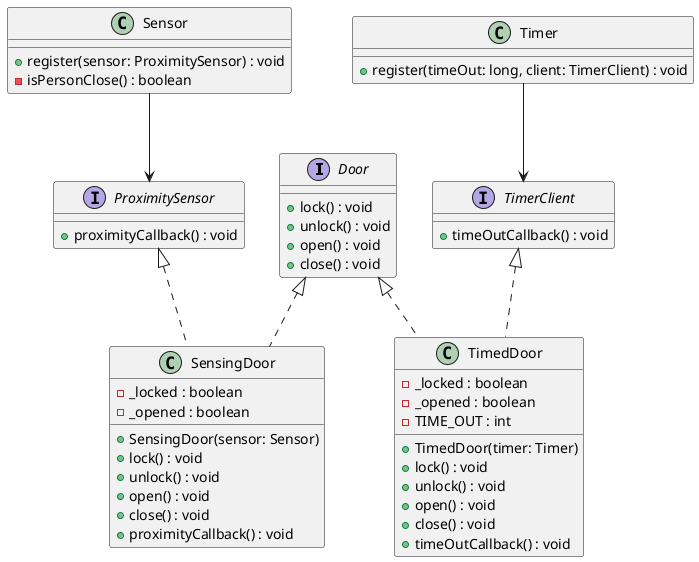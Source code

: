@startuml ISP 
interface Door {
    +lock() : void
    +unlock() : void
    +open() : void
    +close() : void
}

interface ProximitySensor {
    +proximityCallback() : void
}

interface TimerClient {
    +timeOutCallback() : void
}

class SensingDoor implements Door, ProximitySensor {
    -_locked : boolean
    -_opened : boolean
    +SensingDoor(sensor: Sensor)
    +lock() : void
    +unlock() : void
    +open() : void
    +close() : void
    +proximityCallback() : void
}

class Sensor {
    +register(sensor: ProximitySensor) : void
    -isPersonClose() : boolean
}

class TimedDoor implements Door, TimerClient {
    -_locked : boolean
    -_opened : boolean
    -TIME_OUT : int
    +TimedDoor(timer: Timer)
    +lock() : void
    +unlock() : void
    +open() : void
    +close() : void
    +timeOutCallback() : void
}

class Timer {
    +register(timeOut: long, client: TimerClient) : void
}


Sensor --> ProximitySensor
Timer --> TimerClient
@enduml
